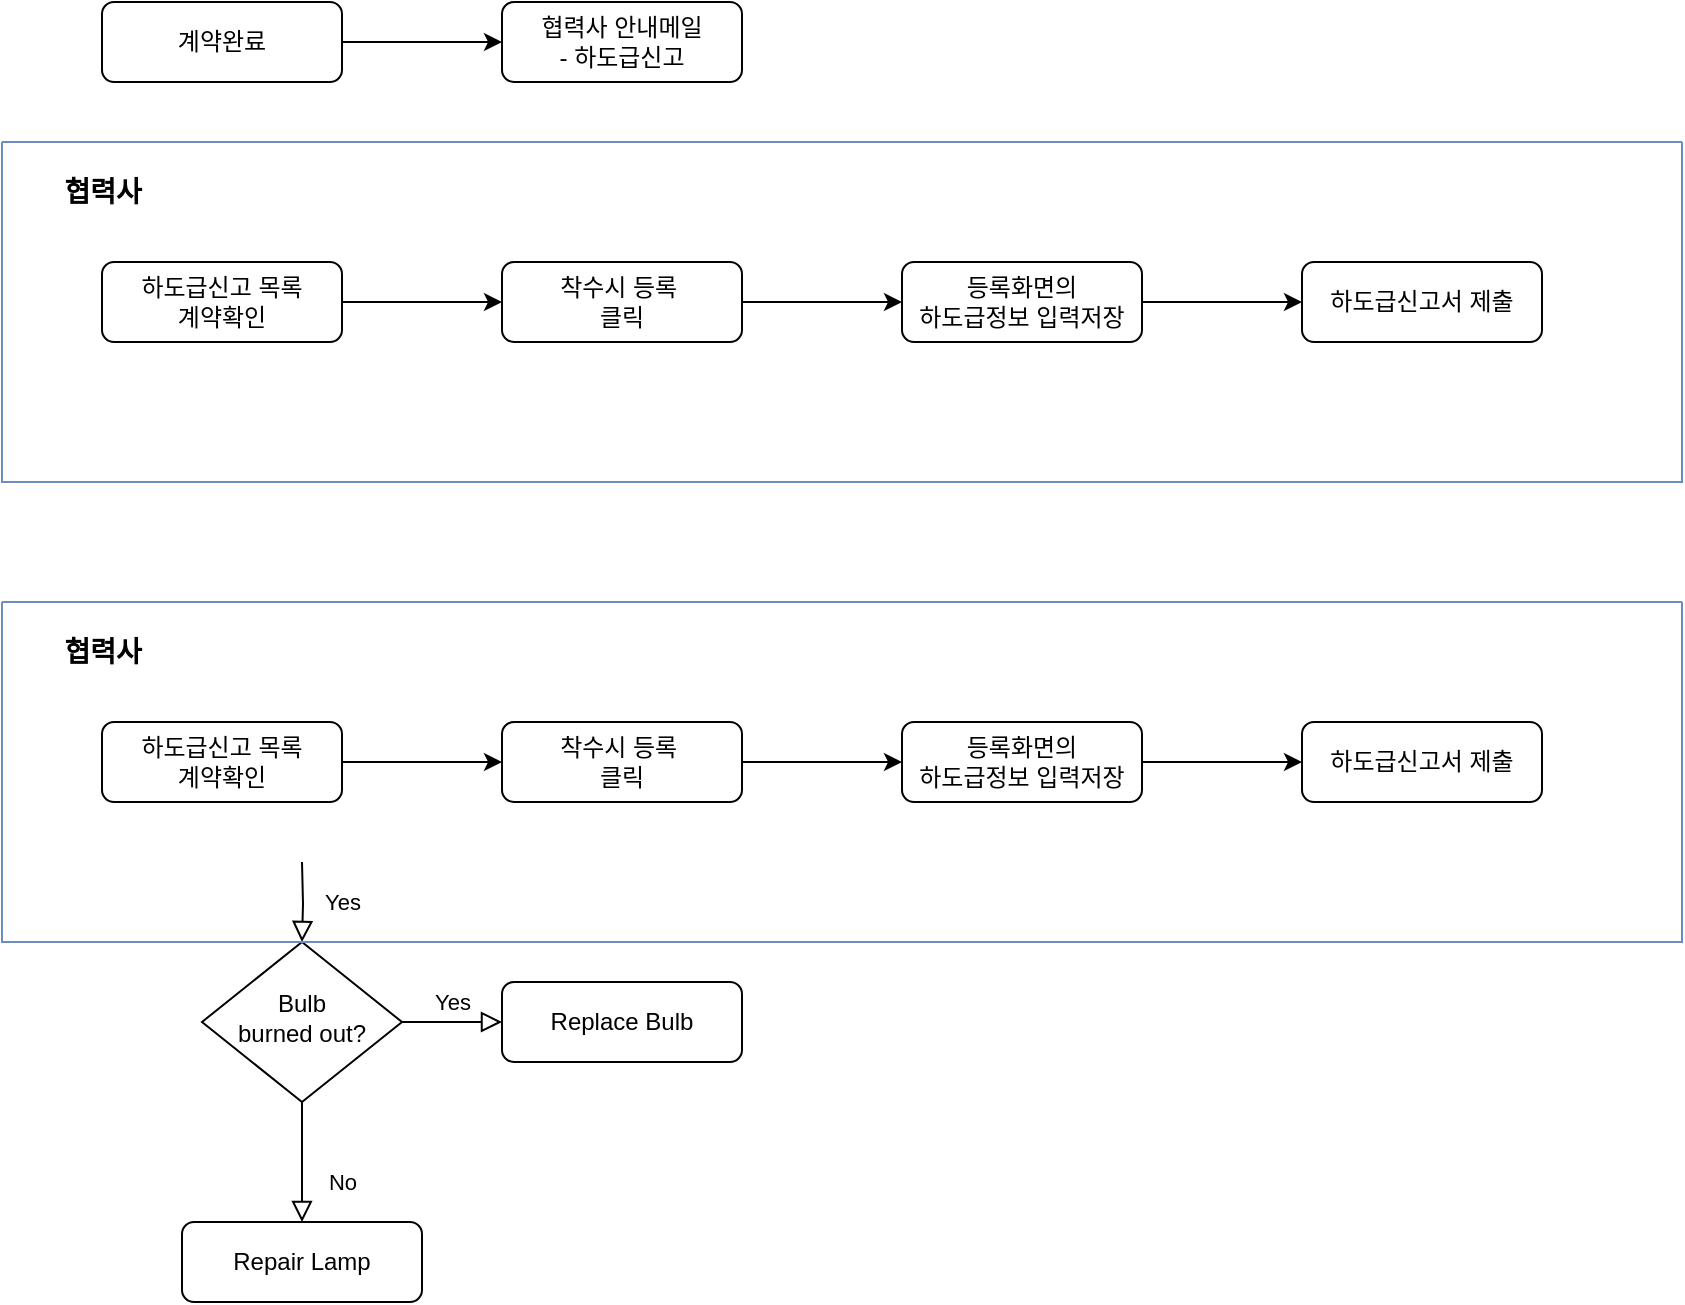 <mxfile version="24.7.4">
  <diagram id="C5RBs43oDa-KdzZeNtuy" name="Page-1">
    <mxGraphModel dx="1240" dy="835" grid="1" gridSize="10" guides="1" tooltips="1" connect="1" arrows="1" fold="1" page="1" pageScale="1" pageWidth="827" pageHeight="1169" math="0" shadow="0">
      <root>
        <mxCell id="WIyWlLk6GJQsqaUBKTNV-0" />
        <mxCell id="WIyWlLk6GJQsqaUBKTNV-1" parent="WIyWlLk6GJQsqaUBKTNV-0" />
        <mxCell id="kzj5SYHrYNJim-2h-Fth-1" value="" style="edgeStyle=orthogonalEdgeStyle;rounded=0;orthogonalLoop=1;jettySize=auto;html=1;" edge="1" parent="WIyWlLk6GJQsqaUBKTNV-1" source="WIyWlLk6GJQsqaUBKTNV-3" target="kzj5SYHrYNJim-2h-Fth-0">
          <mxGeometry relative="1" as="geometry" />
        </mxCell>
        <mxCell id="WIyWlLk6GJQsqaUBKTNV-3" value="계약완료" style="rounded=1;whiteSpace=wrap;html=1;fontSize=12;glass=0;strokeWidth=1;shadow=0;" parent="WIyWlLk6GJQsqaUBKTNV-1" vertex="1">
          <mxGeometry x="160" y="80" width="120" height="40" as="geometry" />
        </mxCell>
        <mxCell id="WIyWlLk6GJQsqaUBKTNV-4" value="Yes" style="rounded=0;html=1;jettySize=auto;orthogonalLoop=1;fontSize=11;endArrow=block;endFill=0;endSize=8;strokeWidth=1;shadow=0;labelBackgroundColor=none;edgeStyle=orthogonalEdgeStyle;" parent="WIyWlLk6GJQsqaUBKTNV-1" target="WIyWlLk6GJQsqaUBKTNV-10" edge="1">
          <mxGeometry y="20" relative="1" as="geometry">
            <mxPoint as="offset" />
            <mxPoint x="260" y="510" as="sourcePoint" />
          </mxGeometry>
        </mxCell>
        <mxCell id="WIyWlLk6GJQsqaUBKTNV-8" value="No" style="rounded=0;html=1;jettySize=auto;orthogonalLoop=1;fontSize=11;endArrow=block;endFill=0;endSize=8;strokeWidth=1;shadow=0;labelBackgroundColor=none;edgeStyle=orthogonalEdgeStyle;" parent="WIyWlLk6GJQsqaUBKTNV-1" source="WIyWlLk6GJQsqaUBKTNV-10" target="WIyWlLk6GJQsqaUBKTNV-11" edge="1">
          <mxGeometry x="0.333" y="20" relative="1" as="geometry">
            <mxPoint as="offset" />
          </mxGeometry>
        </mxCell>
        <mxCell id="WIyWlLk6GJQsqaUBKTNV-9" value="Yes" style="edgeStyle=orthogonalEdgeStyle;rounded=0;html=1;jettySize=auto;orthogonalLoop=1;fontSize=11;endArrow=block;endFill=0;endSize=8;strokeWidth=1;shadow=0;labelBackgroundColor=none;" parent="WIyWlLk6GJQsqaUBKTNV-1" source="WIyWlLk6GJQsqaUBKTNV-10" target="WIyWlLk6GJQsqaUBKTNV-12" edge="1">
          <mxGeometry y="10" relative="1" as="geometry">
            <mxPoint as="offset" />
          </mxGeometry>
        </mxCell>
        <mxCell id="WIyWlLk6GJQsqaUBKTNV-10" value="Bulb&lt;br&gt;burned out?" style="rhombus;whiteSpace=wrap;html=1;shadow=0;fontFamily=Helvetica;fontSize=12;align=center;strokeWidth=1;spacing=6;spacingTop=-4;" parent="WIyWlLk6GJQsqaUBKTNV-1" vertex="1">
          <mxGeometry x="210" y="550" width="100" height="80" as="geometry" />
        </mxCell>
        <mxCell id="WIyWlLk6GJQsqaUBKTNV-11" value="Repair Lamp" style="rounded=1;whiteSpace=wrap;html=1;fontSize=12;glass=0;strokeWidth=1;shadow=0;" parent="WIyWlLk6GJQsqaUBKTNV-1" vertex="1">
          <mxGeometry x="200" y="690" width="120" height="40" as="geometry" />
        </mxCell>
        <mxCell id="WIyWlLk6GJQsqaUBKTNV-12" value="Replace Bulb" style="rounded=1;whiteSpace=wrap;html=1;fontSize=12;glass=0;strokeWidth=1;shadow=0;" parent="WIyWlLk6GJQsqaUBKTNV-1" vertex="1">
          <mxGeometry x="360" y="570" width="120" height="40" as="geometry" />
        </mxCell>
        <mxCell id="kzj5SYHrYNJim-2h-Fth-0" value="협력사 안내메일&lt;div&gt;- 하도급신고&lt;/div&gt;" style="rounded=1;whiteSpace=wrap;html=1;fontSize=12;glass=0;strokeWidth=1;shadow=0;" vertex="1" parent="WIyWlLk6GJQsqaUBKTNV-1">
          <mxGeometry x="360" y="80" width="120" height="40" as="geometry" />
        </mxCell>
        <mxCell id="kzj5SYHrYNJim-2h-Fth-14" value="" style="swimlane;startSize=0;fillColor=#DAE8FC;strokeColor=#6c8ebf;" vertex="1" parent="WIyWlLk6GJQsqaUBKTNV-1">
          <mxGeometry x="110" y="150" width="840" height="170" as="geometry" />
        </mxCell>
        <mxCell id="kzj5SYHrYNJim-2h-Fth-8" value="" style="edgeStyle=orthogonalEdgeStyle;rounded=0;orthogonalLoop=1;jettySize=auto;html=1;" edge="1" parent="kzj5SYHrYNJim-2h-Fth-14" source="kzj5SYHrYNJim-2h-Fth-6" target="kzj5SYHrYNJim-2h-Fth-7">
          <mxGeometry relative="1" as="geometry" />
        </mxCell>
        <mxCell id="kzj5SYHrYNJim-2h-Fth-6" value="하도급신고 목록&lt;div&gt;계약확인&lt;/div&gt;" style="rounded=1;whiteSpace=wrap;html=1;fontSize=12;glass=0;strokeWidth=1;shadow=0;" vertex="1" parent="kzj5SYHrYNJim-2h-Fth-14">
          <mxGeometry x="50" y="60" width="120" height="40" as="geometry" />
        </mxCell>
        <mxCell id="kzj5SYHrYNJim-2h-Fth-10" value="" style="edgeStyle=orthogonalEdgeStyle;rounded=0;orthogonalLoop=1;jettySize=auto;html=1;" edge="1" parent="kzj5SYHrYNJim-2h-Fth-14" source="kzj5SYHrYNJim-2h-Fth-7" target="kzj5SYHrYNJim-2h-Fth-9">
          <mxGeometry relative="1" as="geometry" />
        </mxCell>
        <mxCell id="kzj5SYHrYNJim-2h-Fth-7" value="착수시 등록&amp;nbsp;&lt;div&gt;클릭&lt;/div&gt;" style="rounded=1;whiteSpace=wrap;html=1;fontSize=12;glass=0;strokeWidth=1;shadow=0;" vertex="1" parent="kzj5SYHrYNJim-2h-Fth-14">
          <mxGeometry x="250" y="60" width="120" height="40" as="geometry" />
        </mxCell>
        <mxCell id="kzj5SYHrYNJim-2h-Fth-12" value="" style="edgeStyle=orthogonalEdgeStyle;rounded=0;orthogonalLoop=1;jettySize=auto;html=1;" edge="1" parent="kzj5SYHrYNJim-2h-Fth-14" source="kzj5SYHrYNJim-2h-Fth-9" target="kzj5SYHrYNJim-2h-Fth-11">
          <mxGeometry relative="1" as="geometry" />
        </mxCell>
        <mxCell id="kzj5SYHrYNJim-2h-Fth-9" value="등록화면의&lt;div&gt;하도급정보 입력저장&lt;/div&gt;" style="rounded=1;whiteSpace=wrap;html=1;fontSize=12;glass=0;strokeWidth=1;shadow=0;" vertex="1" parent="kzj5SYHrYNJim-2h-Fth-14">
          <mxGeometry x="450" y="60" width="120" height="40" as="geometry" />
        </mxCell>
        <mxCell id="kzj5SYHrYNJim-2h-Fth-11" value="하도급신고서 제출" style="rounded=1;whiteSpace=wrap;html=1;fontSize=12;glass=0;strokeWidth=1;shadow=0;" vertex="1" parent="kzj5SYHrYNJim-2h-Fth-14">
          <mxGeometry x="650" y="60" width="120" height="40" as="geometry" />
        </mxCell>
        <mxCell id="kzj5SYHrYNJim-2h-Fth-15" value="&lt;font style=&quot;font-size: 14px;&quot;&gt;&lt;b&gt;협력사&lt;/b&gt;&lt;/font&gt;" style="text;html=1;align=center;verticalAlign=middle;resizable=0;points=[];autosize=1;strokeColor=none;fillColor=none;" vertex="1" parent="kzj5SYHrYNJim-2h-Fth-14">
          <mxGeometry x="15" y="10" width="70" height="30" as="geometry" />
        </mxCell>
        <mxCell id="kzj5SYHrYNJim-2h-Fth-16" value="" style="swimlane;startSize=0;fillColor=#DAE8FC;strokeColor=#6c8ebf;" vertex="1" parent="WIyWlLk6GJQsqaUBKTNV-1">
          <mxGeometry x="110" y="380" width="840" height="170" as="geometry" />
        </mxCell>
        <mxCell id="kzj5SYHrYNJim-2h-Fth-17" value="" style="edgeStyle=orthogonalEdgeStyle;rounded=0;orthogonalLoop=1;jettySize=auto;html=1;" edge="1" parent="kzj5SYHrYNJim-2h-Fth-16" source="kzj5SYHrYNJim-2h-Fth-18" target="kzj5SYHrYNJim-2h-Fth-20">
          <mxGeometry relative="1" as="geometry" />
        </mxCell>
        <mxCell id="kzj5SYHrYNJim-2h-Fth-18" value="하도급신고 목록&lt;div&gt;계약확인&lt;/div&gt;" style="rounded=1;whiteSpace=wrap;html=1;fontSize=12;glass=0;strokeWidth=1;shadow=0;" vertex="1" parent="kzj5SYHrYNJim-2h-Fth-16">
          <mxGeometry x="50" y="60" width="120" height="40" as="geometry" />
        </mxCell>
        <mxCell id="kzj5SYHrYNJim-2h-Fth-19" value="" style="edgeStyle=orthogonalEdgeStyle;rounded=0;orthogonalLoop=1;jettySize=auto;html=1;" edge="1" parent="kzj5SYHrYNJim-2h-Fth-16" source="kzj5SYHrYNJim-2h-Fth-20" target="kzj5SYHrYNJim-2h-Fth-22">
          <mxGeometry relative="1" as="geometry" />
        </mxCell>
        <mxCell id="kzj5SYHrYNJim-2h-Fth-20" value="착수시 등록&amp;nbsp;&lt;div&gt;클릭&lt;/div&gt;" style="rounded=1;whiteSpace=wrap;html=1;fontSize=12;glass=0;strokeWidth=1;shadow=0;" vertex="1" parent="kzj5SYHrYNJim-2h-Fth-16">
          <mxGeometry x="250" y="60" width="120" height="40" as="geometry" />
        </mxCell>
        <mxCell id="kzj5SYHrYNJim-2h-Fth-21" value="" style="edgeStyle=orthogonalEdgeStyle;rounded=0;orthogonalLoop=1;jettySize=auto;html=1;" edge="1" parent="kzj5SYHrYNJim-2h-Fth-16" source="kzj5SYHrYNJim-2h-Fth-22" target="kzj5SYHrYNJim-2h-Fth-23">
          <mxGeometry relative="1" as="geometry" />
        </mxCell>
        <mxCell id="kzj5SYHrYNJim-2h-Fth-22" value="등록화면의&lt;div&gt;하도급정보 입력저장&lt;/div&gt;" style="rounded=1;whiteSpace=wrap;html=1;fontSize=12;glass=0;strokeWidth=1;shadow=0;" vertex="1" parent="kzj5SYHrYNJim-2h-Fth-16">
          <mxGeometry x="450" y="60" width="120" height="40" as="geometry" />
        </mxCell>
        <mxCell id="kzj5SYHrYNJim-2h-Fth-23" value="하도급신고서 제출" style="rounded=1;whiteSpace=wrap;html=1;fontSize=12;glass=0;strokeWidth=1;shadow=0;" vertex="1" parent="kzj5SYHrYNJim-2h-Fth-16">
          <mxGeometry x="650" y="60" width="120" height="40" as="geometry" />
        </mxCell>
        <mxCell id="kzj5SYHrYNJim-2h-Fth-24" value="&lt;font style=&quot;font-size: 14px;&quot;&gt;&lt;b&gt;협력사&lt;/b&gt;&lt;/font&gt;" style="text;html=1;align=center;verticalAlign=middle;resizable=0;points=[];autosize=1;strokeColor=none;fillColor=none;" vertex="1" parent="kzj5SYHrYNJim-2h-Fth-16">
          <mxGeometry x="15" y="10" width="70" height="30" as="geometry" />
        </mxCell>
      </root>
    </mxGraphModel>
  </diagram>
</mxfile>
